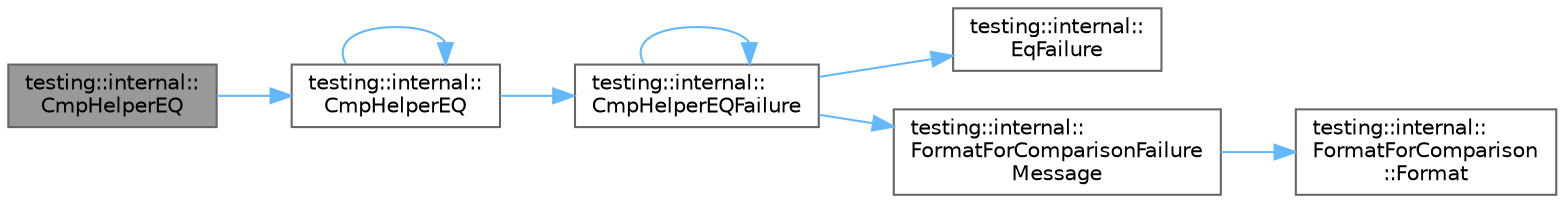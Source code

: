 digraph "testing::internal::CmpHelperEQ"
{
 // LATEX_PDF_SIZE
  bgcolor="transparent";
  edge [fontname=Helvetica,fontsize=10,labelfontname=Helvetica,labelfontsize=10];
  node [fontname=Helvetica,fontsize=10,shape=box,height=0.2,width=0.4];
  rankdir="LR";
  Node1 [id="Node000001",label="testing::internal::\lCmpHelperEQ",height=0.2,width=0.4,color="gray40", fillcolor="grey60", style="filled", fontcolor="black",tooltip=" "];
  Node1 -> Node2 [id="edge1_Node000001_Node000002",color="steelblue1",style="solid",tooltip=" "];
  Node2 [id="Node000002",label="testing::internal::\lCmpHelperEQ",height=0.2,width=0.4,color="grey40", fillcolor="white", style="filled",URL="$namespacetesting_1_1internal.html#a4638c74d9b32e971f9b321af6fafc2f1",tooltip=" "];
  Node2 -> Node2 [id="edge2_Node000002_Node000002",color="steelblue1",style="solid",tooltip=" "];
  Node2 -> Node3 [id="edge3_Node000002_Node000003",color="steelblue1",style="solid",tooltip=" "];
  Node3 [id="Node000003",label="testing::internal::\lCmpHelperEQFailure",height=0.2,width=0.4,color="grey40", fillcolor="white", style="filled",URL="$namespacetesting_1_1internal.html#a1def8ec9393360a1b34a20528703e7f7",tooltip=" "];
  Node3 -> Node3 [id="edge4_Node000003_Node000003",color="steelblue1",style="solid",tooltip=" "];
  Node3 -> Node4 [id="edge5_Node000003_Node000004",color="steelblue1",style="solid",tooltip=" "];
  Node4 [id="Node000004",label="testing::internal::\lEqFailure",height=0.2,width=0.4,color="grey40", fillcolor="white", style="filled",URL="$namespacetesting_1_1internal.html#ac61e2ba2cbf259fd6ee5ffd4e49c9445",tooltip=" "];
  Node3 -> Node5 [id="edge6_Node000003_Node000005",color="steelblue1",style="solid",tooltip=" "];
  Node5 [id="Node000005",label="testing::internal::\lFormatForComparisonFailure\lMessage",height=0.2,width=0.4,color="grey40", fillcolor="white", style="filled",URL="$namespacetesting_1_1internal.html#a91ab078f10adc669f09b7f604975c518",tooltip=" "];
  Node5 -> Node6 [id="edge7_Node000005_Node000006",color="steelblue1",style="solid",tooltip=" "];
  Node6 [id="Node000006",label="testing::internal::\lFormatForComparison\l::Format",height=0.2,width=0.4,color="grey40", fillcolor="white", style="filled",URL="$classtesting_1_1internal_1_1_format_for_comparison.html#a2aeb688fc55b57abd3021d82eccad896",tooltip=" "];
}
